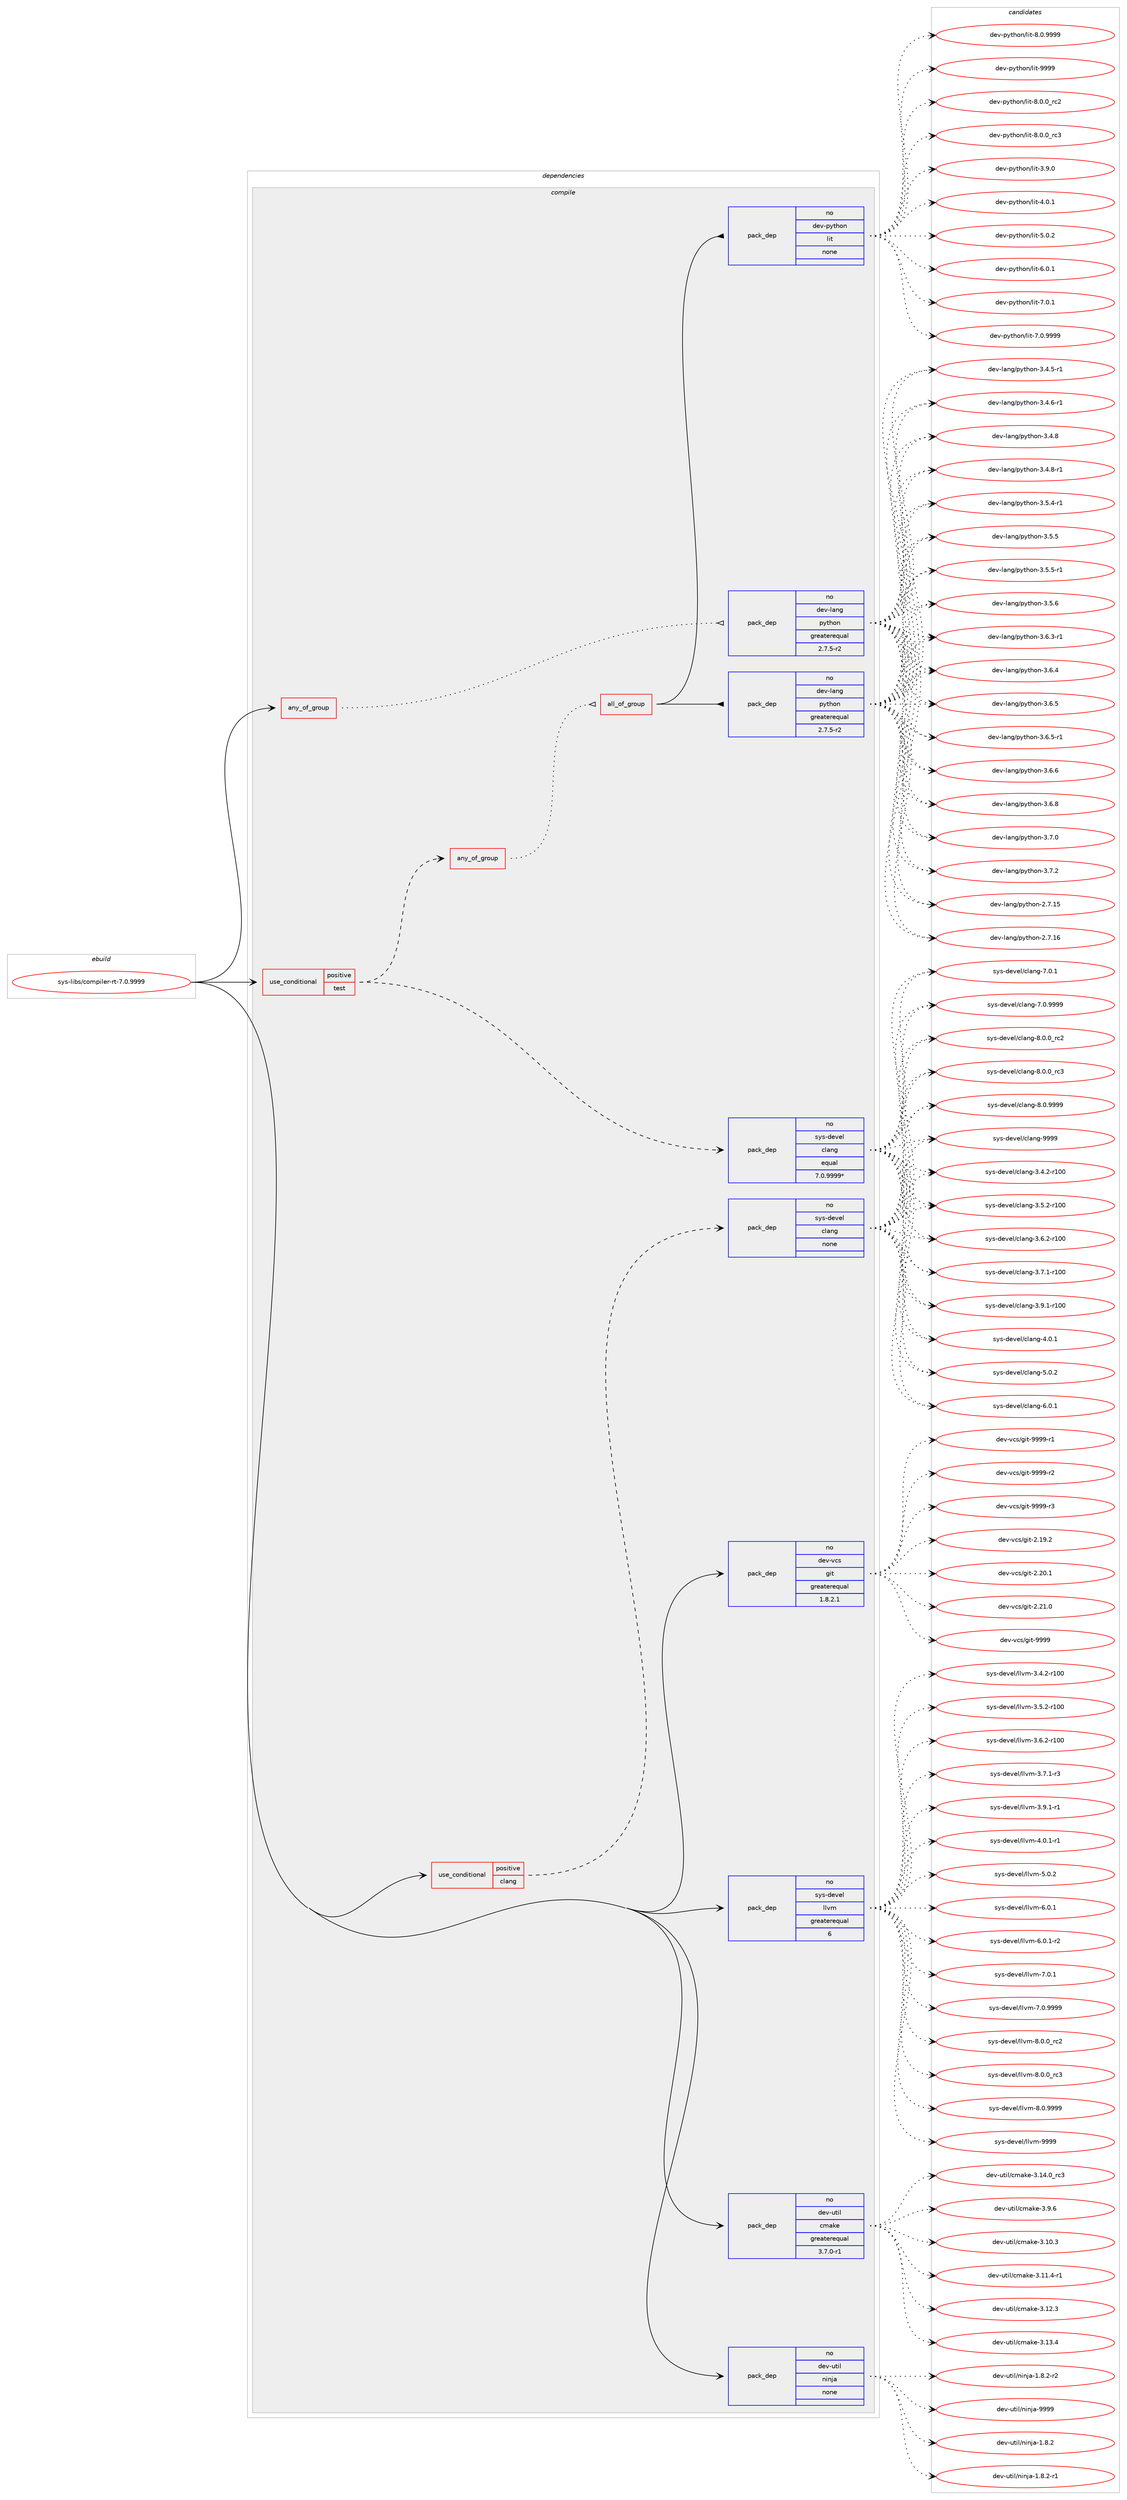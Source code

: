 digraph prolog {

# *************
# Graph options
# *************

newrank=true;
concentrate=true;
compound=true;
graph [rankdir=LR,fontname=Helvetica,fontsize=10,ranksep=1.5];#, ranksep=2.5, nodesep=0.2];
edge  [arrowhead=vee];
node  [fontname=Helvetica,fontsize=10];

# **********
# The ebuild
# **********

subgraph cluster_leftcol {
color=gray;
rank=same;
label=<<i>ebuild</i>>;
id [label="sys-libs/compiler-rt-7.0.9999", color=red, width=4, href="../sys-libs/compiler-rt-7.0.9999.svg"];
}

# ****************
# The dependencies
# ****************

subgraph cluster_midcol {
color=gray;
label=<<i>dependencies</i>>;
subgraph cluster_compile {
fillcolor="#eeeeee";
style=filled;
label=<<i>compile</i>>;
subgraph any27616 {
dependency1736345 [label=<<TABLE BORDER="0" CELLBORDER="1" CELLSPACING="0" CELLPADDING="4"><TR><TD CELLPADDING="10">any_of_group</TD></TR></TABLE>>, shape=none, color=red];subgraph pack1246363 {
dependency1736346 [label=<<TABLE BORDER="0" CELLBORDER="1" CELLSPACING="0" CELLPADDING="4" WIDTH="220"><TR><TD ROWSPAN="6" CELLPADDING="30">pack_dep</TD></TR><TR><TD WIDTH="110">no</TD></TR><TR><TD>dev-lang</TD></TR><TR><TD>python</TD></TR><TR><TD>greaterequal</TD></TR><TR><TD>2.7.5-r2</TD></TR></TABLE>>, shape=none, color=blue];
}
dependency1736345:e -> dependency1736346:w [weight=20,style="dotted",arrowhead="oinv"];
}
id:e -> dependency1736345:w [weight=20,style="solid",arrowhead="vee"];
subgraph cond461445 {
dependency1736347 [label=<<TABLE BORDER="0" CELLBORDER="1" CELLSPACING="0" CELLPADDING="4"><TR><TD ROWSPAN="3" CELLPADDING="10">use_conditional</TD></TR><TR><TD>positive</TD></TR><TR><TD>clang</TD></TR></TABLE>>, shape=none, color=red];
subgraph pack1246364 {
dependency1736348 [label=<<TABLE BORDER="0" CELLBORDER="1" CELLSPACING="0" CELLPADDING="4" WIDTH="220"><TR><TD ROWSPAN="6" CELLPADDING="30">pack_dep</TD></TR><TR><TD WIDTH="110">no</TD></TR><TR><TD>sys-devel</TD></TR><TR><TD>clang</TD></TR><TR><TD>none</TD></TR><TR><TD></TD></TR></TABLE>>, shape=none, color=blue];
}
dependency1736347:e -> dependency1736348:w [weight=20,style="dashed",arrowhead="vee"];
}
id:e -> dependency1736347:w [weight=20,style="solid",arrowhead="vee"];
subgraph cond461446 {
dependency1736349 [label=<<TABLE BORDER="0" CELLBORDER="1" CELLSPACING="0" CELLPADDING="4"><TR><TD ROWSPAN="3" CELLPADDING="10">use_conditional</TD></TR><TR><TD>positive</TD></TR><TR><TD>test</TD></TR></TABLE>>, shape=none, color=red];
subgraph any27617 {
dependency1736350 [label=<<TABLE BORDER="0" CELLBORDER="1" CELLSPACING="0" CELLPADDING="4"><TR><TD CELLPADDING="10">any_of_group</TD></TR></TABLE>>, shape=none, color=red];subgraph all924 {
dependency1736351 [label=<<TABLE BORDER="0" CELLBORDER="1" CELLSPACING="0" CELLPADDING="4"><TR><TD CELLPADDING="10">all_of_group</TD></TR></TABLE>>, shape=none, color=red];subgraph pack1246365 {
dependency1736352 [label=<<TABLE BORDER="0" CELLBORDER="1" CELLSPACING="0" CELLPADDING="4" WIDTH="220"><TR><TD ROWSPAN="6" CELLPADDING="30">pack_dep</TD></TR><TR><TD WIDTH="110">no</TD></TR><TR><TD>dev-lang</TD></TR><TR><TD>python</TD></TR><TR><TD>greaterequal</TD></TR><TR><TD>2.7.5-r2</TD></TR></TABLE>>, shape=none, color=blue];
}
dependency1736351:e -> dependency1736352:w [weight=20,style="solid",arrowhead="inv"];
subgraph pack1246366 {
dependency1736353 [label=<<TABLE BORDER="0" CELLBORDER="1" CELLSPACING="0" CELLPADDING="4" WIDTH="220"><TR><TD ROWSPAN="6" CELLPADDING="30">pack_dep</TD></TR><TR><TD WIDTH="110">no</TD></TR><TR><TD>dev-python</TD></TR><TR><TD>lit</TD></TR><TR><TD>none</TD></TR><TR><TD></TD></TR></TABLE>>, shape=none, color=blue];
}
dependency1736351:e -> dependency1736353:w [weight=20,style="solid",arrowhead="inv"];
}
dependency1736350:e -> dependency1736351:w [weight=20,style="dotted",arrowhead="oinv"];
}
dependency1736349:e -> dependency1736350:w [weight=20,style="dashed",arrowhead="vee"];
subgraph pack1246367 {
dependency1736354 [label=<<TABLE BORDER="0" CELLBORDER="1" CELLSPACING="0" CELLPADDING="4" WIDTH="220"><TR><TD ROWSPAN="6" CELLPADDING="30">pack_dep</TD></TR><TR><TD WIDTH="110">no</TD></TR><TR><TD>sys-devel</TD></TR><TR><TD>clang</TD></TR><TR><TD>equal</TD></TR><TR><TD>7.0.9999*</TD></TR></TABLE>>, shape=none, color=blue];
}
dependency1736349:e -> dependency1736354:w [weight=20,style="dashed",arrowhead="vee"];
}
id:e -> dependency1736349:w [weight=20,style="solid",arrowhead="vee"];
subgraph pack1246368 {
dependency1736355 [label=<<TABLE BORDER="0" CELLBORDER="1" CELLSPACING="0" CELLPADDING="4" WIDTH="220"><TR><TD ROWSPAN="6" CELLPADDING="30">pack_dep</TD></TR><TR><TD WIDTH="110">no</TD></TR><TR><TD>dev-util</TD></TR><TR><TD>cmake</TD></TR><TR><TD>greaterequal</TD></TR><TR><TD>3.7.0-r1</TD></TR></TABLE>>, shape=none, color=blue];
}
id:e -> dependency1736355:w [weight=20,style="solid",arrowhead="vee"];
subgraph pack1246369 {
dependency1736356 [label=<<TABLE BORDER="0" CELLBORDER="1" CELLSPACING="0" CELLPADDING="4" WIDTH="220"><TR><TD ROWSPAN="6" CELLPADDING="30">pack_dep</TD></TR><TR><TD WIDTH="110">no</TD></TR><TR><TD>dev-util</TD></TR><TR><TD>ninja</TD></TR><TR><TD>none</TD></TR><TR><TD></TD></TR></TABLE>>, shape=none, color=blue];
}
id:e -> dependency1736356:w [weight=20,style="solid",arrowhead="vee"];
subgraph pack1246370 {
dependency1736357 [label=<<TABLE BORDER="0" CELLBORDER="1" CELLSPACING="0" CELLPADDING="4" WIDTH="220"><TR><TD ROWSPAN="6" CELLPADDING="30">pack_dep</TD></TR><TR><TD WIDTH="110">no</TD></TR><TR><TD>dev-vcs</TD></TR><TR><TD>git</TD></TR><TR><TD>greaterequal</TD></TR><TR><TD>1.8.2.1</TD></TR></TABLE>>, shape=none, color=blue];
}
id:e -> dependency1736357:w [weight=20,style="solid",arrowhead="vee"];
subgraph pack1246371 {
dependency1736358 [label=<<TABLE BORDER="0" CELLBORDER="1" CELLSPACING="0" CELLPADDING="4" WIDTH="220"><TR><TD ROWSPAN="6" CELLPADDING="30">pack_dep</TD></TR><TR><TD WIDTH="110">no</TD></TR><TR><TD>sys-devel</TD></TR><TR><TD>llvm</TD></TR><TR><TD>greaterequal</TD></TR><TR><TD>6</TD></TR></TABLE>>, shape=none, color=blue];
}
id:e -> dependency1736358:w [weight=20,style="solid",arrowhead="vee"];
}
subgraph cluster_compileandrun {
fillcolor="#eeeeee";
style=filled;
label=<<i>compile and run</i>>;
}
subgraph cluster_run {
fillcolor="#eeeeee";
style=filled;
label=<<i>run</i>>;
}
}

# **************
# The candidates
# **************

subgraph cluster_choices {
rank=same;
color=gray;
label=<<i>candidates</i>>;

subgraph choice1246363 {
color=black;
nodesep=1;
choice10010111845108971101034711212111610411111045504655464953 [label="dev-lang/python-2.7.15", color=red, width=4,href="../dev-lang/python-2.7.15.svg"];
choice10010111845108971101034711212111610411111045504655464954 [label="dev-lang/python-2.7.16", color=red, width=4,href="../dev-lang/python-2.7.16.svg"];
choice1001011184510897110103471121211161041111104551465246534511449 [label="dev-lang/python-3.4.5-r1", color=red, width=4,href="../dev-lang/python-3.4.5-r1.svg"];
choice1001011184510897110103471121211161041111104551465246544511449 [label="dev-lang/python-3.4.6-r1", color=red, width=4,href="../dev-lang/python-3.4.6-r1.svg"];
choice100101118451089711010347112121116104111110455146524656 [label="dev-lang/python-3.4.8", color=red, width=4,href="../dev-lang/python-3.4.8.svg"];
choice1001011184510897110103471121211161041111104551465246564511449 [label="dev-lang/python-3.4.8-r1", color=red, width=4,href="../dev-lang/python-3.4.8-r1.svg"];
choice1001011184510897110103471121211161041111104551465346524511449 [label="dev-lang/python-3.5.4-r1", color=red, width=4,href="../dev-lang/python-3.5.4-r1.svg"];
choice100101118451089711010347112121116104111110455146534653 [label="dev-lang/python-3.5.5", color=red, width=4,href="../dev-lang/python-3.5.5.svg"];
choice1001011184510897110103471121211161041111104551465346534511449 [label="dev-lang/python-3.5.5-r1", color=red, width=4,href="../dev-lang/python-3.5.5-r1.svg"];
choice100101118451089711010347112121116104111110455146534654 [label="dev-lang/python-3.5.6", color=red, width=4,href="../dev-lang/python-3.5.6.svg"];
choice1001011184510897110103471121211161041111104551465446514511449 [label="dev-lang/python-3.6.3-r1", color=red, width=4,href="../dev-lang/python-3.6.3-r1.svg"];
choice100101118451089711010347112121116104111110455146544652 [label="dev-lang/python-3.6.4", color=red, width=4,href="../dev-lang/python-3.6.4.svg"];
choice100101118451089711010347112121116104111110455146544653 [label="dev-lang/python-3.6.5", color=red, width=4,href="../dev-lang/python-3.6.5.svg"];
choice1001011184510897110103471121211161041111104551465446534511449 [label="dev-lang/python-3.6.5-r1", color=red, width=4,href="../dev-lang/python-3.6.5-r1.svg"];
choice100101118451089711010347112121116104111110455146544654 [label="dev-lang/python-3.6.6", color=red, width=4,href="../dev-lang/python-3.6.6.svg"];
choice100101118451089711010347112121116104111110455146544656 [label="dev-lang/python-3.6.8", color=red, width=4,href="../dev-lang/python-3.6.8.svg"];
choice100101118451089711010347112121116104111110455146554648 [label="dev-lang/python-3.7.0", color=red, width=4,href="../dev-lang/python-3.7.0.svg"];
choice100101118451089711010347112121116104111110455146554650 [label="dev-lang/python-3.7.2", color=red, width=4,href="../dev-lang/python-3.7.2.svg"];
dependency1736346:e -> choice10010111845108971101034711212111610411111045504655464953:w [style=dotted,weight="100"];
dependency1736346:e -> choice10010111845108971101034711212111610411111045504655464954:w [style=dotted,weight="100"];
dependency1736346:e -> choice1001011184510897110103471121211161041111104551465246534511449:w [style=dotted,weight="100"];
dependency1736346:e -> choice1001011184510897110103471121211161041111104551465246544511449:w [style=dotted,weight="100"];
dependency1736346:e -> choice100101118451089711010347112121116104111110455146524656:w [style=dotted,weight="100"];
dependency1736346:e -> choice1001011184510897110103471121211161041111104551465246564511449:w [style=dotted,weight="100"];
dependency1736346:e -> choice1001011184510897110103471121211161041111104551465346524511449:w [style=dotted,weight="100"];
dependency1736346:e -> choice100101118451089711010347112121116104111110455146534653:w [style=dotted,weight="100"];
dependency1736346:e -> choice1001011184510897110103471121211161041111104551465346534511449:w [style=dotted,weight="100"];
dependency1736346:e -> choice100101118451089711010347112121116104111110455146534654:w [style=dotted,weight="100"];
dependency1736346:e -> choice1001011184510897110103471121211161041111104551465446514511449:w [style=dotted,weight="100"];
dependency1736346:e -> choice100101118451089711010347112121116104111110455146544652:w [style=dotted,weight="100"];
dependency1736346:e -> choice100101118451089711010347112121116104111110455146544653:w [style=dotted,weight="100"];
dependency1736346:e -> choice1001011184510897110103471121211161041111104551465446534511449:w [style=dotted,weight="100"];
dependency1736346:e -> choice100101118451089711010347112121116104111110455146544654:w [style=dotted,weight="100"];
dependency1736346:e -> choice100101118451089711010347112121116104111110455146544656:w [style=dotted,weight="100"];
dependency1736346:e -> choice100101118451089711010347112121116104111110455146554648:w [style=dotted,weight="100"];
dependency1736346:e -> choice100101118451089711010347112121116104111110455146554650:w [style=dotted,weight="100"];
}
subgraph choice1246364 {
color=black;
nodesep=1;
choice1151211154510010111810110847991089711010345514652465045114494848 [label="sys-devel/clang-3.4.2-r100", color=red, width=4,href="../sys-devel/clang-3.4.2-r100.svg"];
choice1151211154510010111810110847991089711010345514653465045114494848 [label="sys-devel/clang-3.5.2-r100", color=red, width=4,href="../sys-devel/clang-3.5.2-r100.svg"];
choice1151211154510010111810110847991089711010345514654465045114494848 [label="sys-devel/clang-3.6.2-r100", color=red, width=4,href="../sys-devel/clang-3.6.2-r100.svg"];
choice1151211154510010111810110847991089711010345514655464945114494848 [label="sys-devel/clang-3.7.1-r100", color=red, width=4,href="../sys-devel/clang-3.7.1-r100.svg"];
choice1151211154510010111810110847991089711010345514657464945114494848 [label="sys-devel/clang-3.9.1-r100", color=red, width=4,href="../sys-devel/clang-3.9.1-r100.svg"];
choice11512111545100101118101108479910897110103455246484649 [label="sys-devel/clang-4.0.1", color=red, width=4,href="../sys-devel/clang-4.0.1.svg"];
choice11512111545100101118101108479910897110103455346484650 [label="sys-devel/clang-5.0.2", color=red, width=4,href="../sys-devel/clang-5.0.2.svg"];
choice11512111545100101118101108479910897110103455446484649 [label="sys-devel/clang-6.0.1", color=red, width=4,href="../sys-devel/clang-6.0.1.svg"];
choice11512111545100101118101108479910897110103455546484649 [label="sys-devel/clang-7.0.1", color=red, width=4,href="../sys-devel/clang-7.0.1.svg"];
choice11512111545100101118101108479910897110103455546484657575757 [label="sys-devel/clang-7.0.9999", color=red, width=4,href="../sys-devel/clang-7.0.9999.svg"];
choice11512111545100101118101108479910897110103455646484648951149950 [label="sys-devel/clang-8.0.0_rc2", color=red, width=4,href="../sys-devel/clang-8.0.0_rc2.svg"];
choice11512111545100101118101108479910897110103455646484648951149951 [label="sys-devel/clang-8.0.0_rc3", color=red, width=4,href="../sys-devel/clang-8.0.0_rc3.svg"];
choice11512111545100101118101108479910897110103455646484657575757 [label="sys-devel/clang-8.0.9999", color=red, width=4,href="../sys-devel/clang-8.0.9999.svg"];
choice115121115451001011181011084799108971101034557575757 [label="sys-devel/clang-9999", color=red, width=4,href="../sys-devel/clang-9999.svg"];
dependency1736348:e -> choice1151211154510010111810110847991089711010345514652465045114494848:w [style=dotted,weight="100"];
dependency1736348:e -> choice1151211154510010111810110847991089711010345514653465045114494848:w [style=dotted,weight="100"];
dependency1736348:e -> choice1151211154510010111810110847991089711010345514654465045114494848:w [style=dotted,weight="100"];
dependency1736348:e -> choice1151211154510010111810110847991089711010345514655464945114494848:w [style=dotted,weight="100"];
dependency1736348:e -> choice1151211154510010111810110847991089711010345514657464945114494848:w [style=dotted,weight="100"];
dependency1736348:e -> choice11512111545100101118101108479910897110103455246484649:w [style=dotted,weight="100"];
dependency1736348:e -> choice11512111545100101118101108479910897110103455346484650:w [style=dotted,weight="100"];
dependency1736348:e -> choice11512111545100101118101108479910897110103455446484649:w [style=dotted,weight="100"];
dependency1736348:e -> choice11512111545100101118101108479910897110103455546484649:w [style=dotted,weight="100"];
dependency1736348:e -> choice11512111545100101118101108479910897110103455546484657575757:w [style=dotted,weight="100"];
dependency1736348:e -> choice11512111545100101118101108479910897110103455646484648951149950:w [style=dotted,weight="100"];
dependency1736348:e -> choice11512111545100101118101108479910897110103455646484648951149951:w [style=dotted,weight="100"];
dependency1736348:e -> choice11512111545100101118101108479910897110103455646484657575757:w [style=dotted,weight="100"];
dependency1736348:e -> choice115121115451001011181011084799108971101034557575757:w [style=dotted,weight="100"];
}
subgraph choice1246365 {
color=black;
nodesep=1;
choice10010111845108971101034711212111610411111045504655464953 [label="dev-lang/python-2.7.15", color=red, width=4,href="../dev-lang/python-2.7.15.svg"];
choice10010111845108971101034711212111610411111045504655464954 [label="dev-lang/python-2.7.16", color=red, width=4,href="../dev-lang/python-2.7.16.svg"];
choice1001011184510897110103471121211161041111104551465246534511449 [label="dev-lang/python-3.4.5-r1", color=red, width=4,href="../dev-lang/python-3.4.5-r1.svg"];
choice1001011184510897110103471121211161041111104551465246544511449 [label="dev-lang/python-3.4.6-r1", color=red, width=4,href="../dev-lang/python-3.4.6-r1.svg"];
choice100101118451089711010347112121116104111110455146524656 [label="dev-lang/python-3.4.8", color=red, width=4,href="../dev-lang/python-3.4.8.svg"];
choice1001011184510897110103471121211161041111104551465246564511449 [label="dev-lang/python-3.4.8-r1", color=red, width=4,href="../dev-lang/python-3.4.8-r1.svg"];
choice1001011184510897110103471121211161041111104551465346524511449 [label="dev-lang/python-3.5.4-r1", color=red, width=4,href="../dev-lang/python-3.5.4-r1.svg"];
choice100101118451089711010347112121116104111110455146534653 [label="dev-lang/python-3.5.5", color=red, width=4,href="../dev-lang/python-3.5.5.svg"];
choice1001011184510897110103471121211161041111104551465346534511449 [label="dev-lang/python-3.5.5-r1", color=red, width=4,href="../dev-lang/python-3.5.5-r1.svg"];
choice100101118451089711010347112121116104111110455146534654 [label="dev-lang/python-3.5.6", color=red, width=4,href="../dev-lang/python-3.5.6.svg"];
choice1001011184510897110103471121211161041111104551465446514511449 [label="dev-lang/python-3.6.3-r1", color=red, width=4,href="../dev-lang/python-3.6.3-r1.svg"];
choice100101118451089711010347112121116104111110455146544652 [label="dev-lang/python-3.6.4", color=red, width=4,href="../dev-lang/python-3.6.4.svg"];
choice100101118451089711010347112121116104111110455146544653 [label="dev-lang/python-3.6.5", color=red, width=4,href="../dev-lang/python-3.6.5.svg"];
choice1001011184510897110103471121211161041111104551465446534511449 [label="dev-lang/python-3.6.5-r1", color=red, width=4,href="../dev-lang/python-3.6.5-r1.svg"];
choice100101118451089711010347112121116104111110455146544654 [label="dev-lang/python-3.6.6", color=red, width=4,href="../dev-lang/python-3.6.6.svg"];
choice100101118451089711010347112121116104111110455146544656 [label="dev-lang/python-3.6.8", color=red, width=4,href="../dev-lang/python-3.6.8.svg"];
choice100101118451089711010347112121116104111110455146554648 [label="dev-lang/python-3.7.0", color=red, width=4,href="../dev-lang/python-3.7.0.svg"];
choice100101118451089711010347112121116104111110455146554650 [label="dev-lang/python-3.7.2", color=red, width=4,href="../dev-lang/python-3.7.2.svg"];
dependency1736352:e -> choice10010111845108971101034711212111610411111045504655464953:w [style=dotted,weight="100"];
dependency1736352:e -> choice10010111845108971101034711212111610411111045504655464954:w [style=dotted,weight="100"];
dependency1736352:e -> choice1001011184510897110103471121211161041111104551465246534511449:w [style=dotted,weight="100"];
dependency1736352:e -> choice1001011184510897110103471121211161041111104551465246544511449:w [style=dotted,weight="100"];
dependency1736352:e -> choice100101118451089711010347112121116104111110455146524656:w [style=dotted,weight="100"];
dependency1736352:e -> choice1001011184510897110103471121211161041111104551465246564511449:w [style=dotted,weight="100"];
dependency1736352:e -> choice1001011184510897110103471121211161041111104551465346524511449:w [style=dotted,weight="100"];
dependency1736352:e -> choice100101118451089711010347112121116104111110455146534653:w [style=dotted,weight="100"];
dependency1736352:e -> choice1001011184510897110103471121211161041111104551465346534511449:w [style=dotted,weight="100"];
dependency1736352:e -> choice100101118451089711010347112121116104111110455146534654:w [style=dotted,weight="100"];
dependency1736352:e -> choice1001011184510897110103471121211161041111104551465446514511449:w [style=dotted,weight="100"];
dependency1736352:e -> choice100101118451089711010347112121116104111110455146544652:w [style=dotted,weight="100"];
dependency1736352:e -> choice100101118451089711010347112121116104111110455146544653:w [style=dotted,weight="100"];
dependency1736352:e -> choice1001011184510897110103471121211161041111104551465446534511449:w [style=dotted,weight="100"];
dependency1736352:e -> choice100101118451089711010347112121116104111110455146544654:w [style=dotted,weight="100"];
dependency1736352:e -> choice100101118451089711010347112121116104111110455146544656:w [style=dotted,weight="100"];
dependency1736352:e -> choice100101118451089711010347112121116104111110455146554648:w [style=dotted,weight="100"];
dependency1736352:e -> choice100101118451089711010347112121116104111110455146554650:w [style=dotted,weight="100"];
}
subgraph choice1246366 {
color=black;
nodesep=1;
choice1001011184511212111610411111047108105116455146574648 [label="dev-python/lit-3.9.0", color=red, width=4,href="../dev-python/lit-3.9.0.svg"];
choice1001011184511212111610411111047108105116455246484649 [label="dev-python/lit-4.0.1", color=red, width=4,href="../dev-python/lit-4.0.1.svg"];
choice1001011184511212111610411111047108105116455346484650 [label="dev-python/lit-5.0.2", color=red, width=4,href="../dev-python/lit-5.0.2.svg"];
choice1001011184511212111610411111047108105116455446484649 [label="dev-python/lit-6.0.1", color=red, width=4,href="../dev-python/lit-6.0.1.svg"];
choice1001011184511212111610411111047108105116455546484649 [label="dev-python/lit-7.0.1", color=red, width=4,href="../dev-python/lit-7.0.1.svg"];
choice1001011184511212111610411111047108105116455546484657575757 [label="dev-python/lit-7.0.9999", color=red, width=4,href="../dev-python/lit-7.0.9999.svg"];
choice1001011184511212111610411111047108105116455646484648951149950 [label="dev-python/lit-8.0.0_rc2", color=red, width=4,href="../dev-python/lit-8.0.0_rc2.svg"];
choice1001011184511212111610411111047108105116455646484648951149951 [label="dev-python/lit-8.0.0_rc3", color=red, width=4,href="../dev-python/lit-8.0.0_rc3.svg"];
choice1001011184511212111610411111047108105116455646484657575757 [label="dev-python/lit-8.0.9999", color=red, width=4,href="../dev-python/lit-8.0.9999.svg"];
choice10010111845112121116104111110471081051164557575757 [label="dev-python/lit-9999", color=red, width=4,href="../dev-python/lit-9999.svg"];
dependency1736353:e -> choice1001011184511212111610411111047108105116455146574648:w [style=dotted,weight="100"];
dependency1736353:e -> choice1001011184511212111610411111047108105116455246484649:w [style=dotted,weight="100"];
dependency1736353:e -> choice1001011184511212111610411111047108105116455346484650:w [style=dotted,weight="100"];
dependency1736353:e -> choice1001011184511212111610411111047108105116455446484649:w [style=dotted,weight="100"];
dependency1736353:e -> choice1001011184511212111610411111047108105116455546484649:w [style=dotted,weight="100"];
dependency1736353:e -> choice1001011184511212111610411111047108105116455546484657575757:w [style=dotted,weight="100"];
dependency1736353:e -> choice1001011184511212111610411111047108105116455646484648951149950:w [style=dotted,weight="100"];
dependency1736353:e -> choice1001011184511212111610411111047108105116455646484648951149951:w [style=dotted,weight="100"];
dependency1736353:e -> choice1001011184511212111610411111047108105116455646484657575757:w [style=dotted,weight="100"];
dependency1736353:e -> choice10010111845112121116104111110471081051164557575757:w [style=dotted,weight="100"];
}
subgraph choice1246367 {
color=black;
nodesep=1;
choice1151211154510010111810110847991089711010345514652465045114494848 [label="sys-devel/clang-3.4.2-r100", color=red, width=4,href="../sys-devel/clang-3.4.2-r100.svg"];
choice1151211154510010111810110847991089711010345514653465045114494848 [label="sys-devel/clang-3.5.2-r100", color=red, width=4,href="../sys-devel/clang-3.5.2-r100.svg"];
choice1151211154510010111810110847991089711010345514654465045114494848 [label="sys-devel/clang-3.6.2-r100", color=red, width=4,href="../sys-devel/clang-3.6.2-r100.svg"];
choice1151211154510010111810110847991089711010345514655464945114494848 [label="sys-devel/clang-3.7.1-r100", color=red, width=4,href="../sys-devel/clang-3.7.1-r100.svg"];
choice1151211154510010111810110847991089711010345514657464945114494848 [label="sys-devel/clang-3.9.1-r100", color=red, width=4,href="../sys-devel/clang-3.9.1-r100.svg"];
choice11512111545100101118101108479910897110103455246484649 [label="sys-devel/clang-4.0.1", color=red, width=4,href="../sys-devel/clang-4.0.1.svg"];
choice11512111545100101118101108479910897110103455346484650 [label="sys-devel/clang-5.0.2", color=red, width=4,href="../sys-devel/clang-5.0.2.svg"];
choice11512111545100101118101108479910897110103455446484649 [label="sys-devel/clang-6.0.1", color=red, width=4,href="../sys-devel/clang-6.0.1.svg"];
choice11512111545100101118101108479910897110103455546484649 [label="sys-devel/clang-7.0.1", color=red, width=4,href="../sys-devel/clang-7.0.1.svg"];
choice11512111545100101118101108479910897110103455546484657575757 [label="sys-devel/clang-7.0.9999", color=red, width=4,href="../sys-devel/clang-7.0.9999.svg"];
choice11512111545100101118101108479910897110103455646484648951149950 [label="sys-devel/clang-8.0.0_rc2", color=red, width=4,href="../sys-devel/clang-8.0.0_rc2.svg"];
choice11512111545100101118101108479910897110103455646484648951149951 [label="sys-devel/clang-8.0.0_rc3", color=red, width=4,href="../sys-devel/clang-8.0.0_rc3.svg"];
choice11512111545100101118101108479910897110103455646484657575757 [label="sys-devel/clang-8.0.9999", color=red, width=4,href="../sys-devel/clang-8.0.9999.svg"];
choice115121115451001011181011084799108971101034557575757 [label="sys-devel/clang-9999", color=red, width=4,href="../sys-devel/clang-9999.svg"];
dependency1736354:e -> choice1151211154510010111810110847991089711010345514652465045114494848:w [style=dotted,weight="100"];
dependency1736354:e -> choice1151211154510010111810110847991089711010345514653465045114494848:w [style=dotted,weight="100"];
dependency1736354:e -> choice1151211154510010111810110847991089711010345514654465045114494848:w [style=dotted,weight="100"];
dependency1736354:e -> choice1151211154510010111810110847991089711010345514655464945114494848:w [style=dotted,weight="100"];
dependency1736354:e -> choice1151211154510010111810110847991089711010345514657464945114494848:w [style=dotted,weight="100"];
dependency1736354:e -> choice11512111545100101118101108479910897110103455246484649:w [style=dotted,weight="100"];
dependency1736354:e -> choice11512111545100101118101108479910897110103455346484650:w [style=dotted,weight="100"];
dependency1736354:e -> choice11512111545100101118101108479910897110103455446484649:w [style=dotted,weight="100"];
dependency1736354:e -> choice11512111545100101118101108479910897110103455546484649:w [style=dotted,weight="100"];
dependency1736354:e -> choice11512111545100101118101108479910897110103455546484657575757:w [style=dotted,weight="100"];
dependency1736354:e -> choice11512111545100101118101108479910897110103455646484648951149950:w [style=dotted,weight="100"];
dependency1736354:e -> choice11512111545100101118101108479910897110103455646484648951149951:w [style=dotted,weight="100"];
dependency1736354:e -> choice11512111545100101118101108479910897110103455646484657575757:w [style=dotted,weight="100"];
dependency1736354:e -> choice115121115451001011181011084799108971101034557575757:w [style=dotted,weight="100"];
}
subgraph choice1246368 {
color=black;
nodesep=1;
choice1001011184511711610510847991099710710145514649484651 [label="dev-util/cmake-3.10.3", color=red, width=4,href="../dev-util/cmake-3.10.3.svg"];
choice10010111845117116105108479910997107101455146494946524511449 [label="dev-util/cmake-3.11.4-r1", color=red, width=4,href="../dev-util/cmake-3.11.4-r1.svg"];
choice1001011184511711610510847991099710710145514649504651 [label="dev-util/cmake-3.12.3", color=red, width=4,href="../dev-util/cmake-3.12.3.svg"];
choice1001011184511711610510847991099710710145514649514652 [label="dev-util/cmake-3.13.4", color=red, width=4,href="../dev-util/cmake-3.13.4.svg"];
choice1001011184511711610510847991099710710145514649524648951149951 [label="dev-util/cmake-3.14.0_rc3", color=red, width=4,href="../dev-util/cmake-3.14.0_rc3.svg"];
choice10010111845117116105108479910997107101455146574654 [label="dev-util/cmake-3.9.6", color=red, width=4,href="../dev-util/cmake-3.9.6.svg"];
dependency1736355:e -> choice1001011184511711610510847991099710710145514649484651:w [style=dotted,weight="100"];
dependency1736355:e -> choice10010111845117116105108479910997107101455146494946524511449:w [style=dotted,weight="100"];
dependency1736355:e -> choice1001011184511711610510847991099710710145514649504651:w [style=dotted,weight="100"];
dependency1736355:e -> choice1001011184511711610510847991099710710145514649514652:w [style=dotted,weight="100"];
dependency1736355:e -> choice1001011184511711610510847991099710710145514649524648951149951:w [style=dotted,weight="100"];
dependency1736355:e -> choice10010111845117116105108479910997107101455146574654:w [style=dotted,weight="100"];
}
subgraph choice1246369 {
color=black;
nodesep=1;
choice100101118451171161051084711010511010697454946564650 [label="dev-util/ninja-1.8.2", color=red, width=4,href="../dev-util/ninja-1.8.2.svg"];
choice1001011184511711610510847110105110106974549465646504511449 [label="dev-util/ninja-1.8.2-r1", color=red, width=4,href="../dev-util/ninja-1.8.2-r1.svg"];
choice1001011184511711610510847110105110106974549465646504511450 [label="dev-util/ninja-1.8.2-r2", color=red, width=4,href="../dev-util/ninja-1.8.2-r2.svg"];
choice1001011184511711610510847110105110106974557575757 [label="dev-util/ninja-9999", color=red, width=4,href="../dev-util/ninja-9999.svg"];
dependency1736356:e -> choice100101118451171161051084711010511010697454946564650:w [style=dotted,weight="100"];
dependency1736356:e -> choice1001011184511711610510847110105110106974549465646504511449:w [style=dotted,weight="100"];
dependency1736356:e -> choice1001011184511711610510847110105110106974549465646504511450:w [style=dotted,weight="100"];
dependency1736356:e -> choice1001011184511711610510847110105110106974557575757:w [style=dotted,weight="100"];
}
subgraph choice1246370 {
color=black;
nodesep=1;
choice10010111845118991154710310511645504649574650 [label="dev-vcs/git-2.19.2", color=red, width=4,href="../dev-vcs/git-2.19.2.svg"];
choice10010111845118991154710310511645504650484649 [label="dev-vcs/git-2.20.1", color=red, width=4,href="../dev-vcs/git-2.20.1.svg"];
choice10010111845118991154710310511645504650494648 [label="dev-vcs/git-2.21.0", color=red, width=4,href="../dev-vcs/git-2.21.0.svg"];
choice1001011184511899115471031051164557575757 [label="dev-vcs/git-9999", color=red, width=4,href="../dev-vcs/git-9999.svg"];
choice10010111845118991154710310511645575757574511449 [label="dev-vcs/git-9999-r1", color=red, width=4,href="../dev-vcs/git-9999-r1.svg"];
choice10010111845118991154710310511645575757574511450 [label="dev-vcs/git-9999-r2", color=red, width=4,href="../dev-vcs/git-9999-r2.svg"];
choice10010111845118991154710310511645575757574511451 [label="dev-vcs/git-9999-r3", color=red, width=4,href="../dev-vcs/git-9999-r3.svg"];
dependency1736357:e -> choice10010111845118991154710310511645504649574650:w [style=dotted,weight="100"];
dependency1736357:e -> choice10010111845118991154710310511645504650484649:w [style=dotted,weight="100"];
dependency1736357:e -> choice10010111845118991154710310511645504650494648:w [style=dotted,weight="100"];
dependency1736357:e -> choice1001011184511899115471031051164557575757:w [style=dotted,weight="100"];
dependency1736357:e -> choice10010111845118991154710310511645575757574511449:w [style=dotted,weight="100"];
dependency1736357:e -> choice10010111845118991154710310511645575757574511450:w [style=dotted,weight="100"];
dependency1736357:e -> choice10010111845118991154710310511645575757574511451:w [style=dotted,weight="100"];
}
subgraph choice1246371 {
color=black;
nodesep=1;
choice115121115451001011181011084710810811810945514652465045114494848 [label="sys-devel/llvm-3.4.2-r100", color=red, width=4,href="../sys-devel/llvm-3.4.2-r100.svg"];
choice115121115451001011181011084710810811810945514653465045114494848 [label="sys-devel/llvm-3.5.2-r100", color=red, width=4,href="../sys-devel/llvm-3.5.2-r100.svg"];
choice115121115451001011181011084710810811810945514654465045114494848 [label="sys-devel/llvm-3.6.2-r100", color=red, width=4,href="../sys-devel/llvm-3.6.2-r100.svg"];
choice11512111545100101118101108471081081181094551465546494511451 [label="sys-devel/llvm-3.7.1-r3", color=red, width=4,href="../sys-devel/llvm-3.7.1-r3.svg"];
choice11512111545100101118101108471081081181094551465746494511449 [label="sys-devel/llvm-3.9.1-r1", color=red, width=4,href="../sys-devel/llvm-3.9.1-r1.svg"];
choice11512111545100101118101108471081081181094552464846494511449 [label="sys-devel/llvm-4.0.1-r1", color=red, width=4,href="../sys-devel/llvm-4.0.1-r1.svg"];
choice1151211154510010111810110847108108118109455346484650 [label="sys-devel/llvm-5.0.2", color=red, width=4,href="../sys-devel/llvm-5.0.2.svg"];
choice1151211154510010111810110847108108118109455446484649 [label="sys-devel/llvm-6.0.1", color=red, width=4,href="../sys-devel/llvm-6.0.1.svg"];
choice11512111545100101118101108471081081181094554464846494511450 [label="sys-devel/llvm-6.0.1-r2", color=red, width=4,href="../sys-devel/llvm-6.0.1-r2.svg"];
choice1151211154510010111810110847108108118109455546484649 [label="sys-devel/llvm-7.0.1", color=red, width=4,href="../sys-devel/llvm-7.0.1.svg"];
choice1151211154510010111810110847108108118109455546484657575757 [label="sys-devel/llvm-7.0.9999", color=red, width=4,href="../sys-devel/llvm-7.0.9999.svg"];
choice1151211154510010111810110847108108118109455646484648951149950 [label="sys-devel/llvm-8.0.0_rc2", color=red, width=4,href="../sys-devel/llvm-8.0.0_rc2.svg"];
choice1151211154510010111810110847108108118109455646484648951149951 [label="sys-devel/llvm-8.0.0_rc3", color=red, width=4,href="../sys-devel/llvm-8.0.0_rc3.svg"];
choice1151211154510010111810110847108108118109455646484657575757 [label="sys-devel/llvm-8.0.9999", color=red, width=4,href="../sys-devel/llvm-8.0.9999.svg"];
choice11512111545100101118101108471081081181094557575757 [label="sys-devel/llvm-9999", color=red, width=4,href="../sys-devel/llvm-9999.svg"];
dependency1736358:e -> choice115121115451001011181011084710810811810945514652465045114494848:w [style=dotted,weight="100"];
dependency1736358:e -> choice115121115451001011181011084710810811810945514653465045114494848:w [style=dotted,weight="100"];
dependency1736358:e -> choice115121115451001011181011084710810811810945514654465045114494848:w [style=dotted,weight="100"];
dependency1736358:e -> choice11512111545100101118101108471081081181094551465546494511451:w [style=dotted,weight="100"];
dependency1736358:e -> choice11512111545100101118101108471081081181094551465746494511449:w [style=dotted,weight="100"];
dependency1736358:e -> choice11512111545100101118101108471081081181094552464846494511449:w [style=dotted,weight="100"];
dependency1736358:e -> choice1151211154510010111810110847108108118109455346484650:w [style=dotted,weight="100"];
dependency1736358:e -> choice1151211154510010111810110847108108118109455446484649:w [style=dotted,weight="100"];
dependency1736358:e -> choice11512111545100101118101108471081081181094554464846494511450:w [style=dotted,weight="100"];
dependency1736358:e -> choice1151211154510010111810110847108108118109455546484649:w [style=dotted,weight="100"];
dependency1736358:e -> choice1151211154510010111810110847108108118109455546484657575757:w [style=dotted,weight="100"];
dependency1736358:e -> choice1151211154510010111810110847108108118109455646484648951149950:w [style=dotted,weight="100"];
dependency1736358:e -> choice1151211154510010111810110847108108118109455646484648951149951:w [style=dotted,weight="100"];
dependency1736358:e -> choice1151211154510010111810110847108108118109455646484657575757:w [style=dotted,weight="100"];
dependency1736358:e -> choice11512111545100101118101108471081081181094557575757:w [style=dotted,weight="100"];
}
}

}
